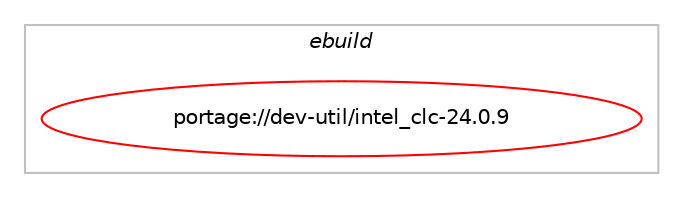 digraph prolog {

# *************
# Graph options
# *************

newrank=true;
concentrate=true;
compound=true;
graph [rankdir=LR,fontname=Helvetica,fontsize=10,ranksep=1.5];#, ranksep=2.5, nodesep=0.2];
edge  [arrowhead=vee];
node  [fontname=Helvetica,fontsize=10];

# **********
# The ebuild
# **********

subgraph cluster_leftcol {
color=gray;
label=<<i>ebuild</i>>;
id [label="portage://dev-util/intel_clc-24.0.9", color=red, width=4, href="../dev-util/intel_clc-24.0.9.svg"];
}

# ****************
# The dependencies
# ****************

subgraph cluster_midcol {
color=gray;
label=<<i>dependencies</i>>;
subgraph cluster_compile {
fillcolor="#eeeeee";
style=filled;
label=<<i>compile</i>>;
# *** BEGIN UNKNOWN DEPENDENCY TYPE (TODO) ***
# id -> equal(use_conditional_group(positive,llvm_slot_16,portage://dev-util/intel_clc-24.0.9,[package_dependency(portage://dev-util/intel_clc-24.0.9,install,no,dev-util,spirv-llvm-translator,none,[,,],[slot(16)],[]),package_dependency(portage://dev-util/intel_clc-24.0.9,install,no,sys-devel,clang,none,[,,],[slot(16)],[]),package_dependency(portage://dev-util/intel_clc-24.0.9,install,no,sys-devel,llvm,none,[,,],[slot(16)],[])]))
# *** END UNKNOWN DEPENDENCY TYPE (TODO) ***

# *** BEGIN UNKNOWN DEPENDENCY TYPE (TODO) ***
# id -> equal(use_conditional_group(positive,llvm_slot_17,portage://dev-util/intel_clc-24.0.9,[package_dependency(portage://dev-util/intel_clc-24.0.9,install,no,dev-util,spirv-llvm-translator,none,[,,],[slot(17)],[]),package_dependency(portage://dev-util/intel_clc-24.0.9,install,no,sys-devel,clang,none,[,,],[slot(17)],[]),package_dependency(portage://dev-util/intel_clc-24.0.9,install,no,sys-devel,llvm,none,[,,],[slot(17)],[])]))
# *** END UNKNOWN DEPENDENCY TYPE (TODO) ***

# *** BEGIN UNKNOWN DEPENDENCY TYPE (TODO) ***
# id -> equal(package_dependency(portage://dev-util/intel_clc-24.0.9,install,no,dev-libs,expat,none,[,,],[],[]))
# *** END UNKNOWN DEPENDENCY TYPE (TODO) ***

# *** BEGIN UNKNOWN DEPENDENCY TYPE (TODO) ***
# id -> equal(package_dependency(portage://dev-util/intel_clc-24.0.9,install,no,dev-libs,libclc,none,[,,],[],[]))
# *** END UNKNOWN DEPENDENCY TYPE (TODO) ***

# *** BEGIN UNKNOWN DEPENDENCY TYPE (TODO) ***
# id -> equal(package_dependency(portage://dev-util/intel_clc-24.0.9,install,no,dev-util,spirv-tools,none,[,,],[],[]))
# *** END UNKNOWN DEPENDENCY TYPE (TODO) ***

# *** BEGIN UNKNOWN DEPENDENCY TYPE (TODO) ***
# id -> equal(package_dependency(portage://dev-util/intel_clc-24.0.9,install,no,sys-libs,zlib,greaterequal,[1.2.8,,,1.2.8],any_same_slot,[]))
# *** END UNKNOWN DEPENDENCY TYPE (TODO) ***

# *** BEGIN UNKNOWN DEPENDENCY TYPE (TODO) ***
# id -> equal(package_dependency(portage://dev-util/intel_clc-24.0.9,install,no,x11-libs,libdrm,none,[,,],[],[]))
# *** END UNKNOWN DEPENDENCY TYPE (TODO) ***

}
subgraph cluster_compileandrun {
fillcolor="#eeeeee";
style=filled;
label=<<i>compile and run</i>>;
}
subgraph cluster_run {
fillcolor="#eeeeee";
style=filled;
label=<<i>run</i>>;
# *** BEGIN UNKNOWN DEPENDENCY TYPE (TODO) ***
# id -> equal(use_conditional_group(positive,llvm_slot_16,portage://dev-util/intel_clc-24.0.9,[package_dependency(portage://dev-util/intel_clc-24.0.9,run,no,dev-util,spirv-llvm-translator,none,[,,],[slot(16)],[]),package_dependency(portage://dev-util/intel_clc-24.0.9,run,no,sys-devel,clang,none,[,,],[slot(16)],[]),package_dependency(portage://dev-util/intel_clc-24.0.9,run,no,sys-devel,llvm,none,[,,],[slot(16)],[])]))
# *** END UNKNOWN DEPENDENCY TYPE (TODO) ***

# *** BEGIN UNKNOWN DEPENDENCY TYPE (TODO) ***
# id -> equal(use_conditional_group(positive,llvm_slot_17,portage://dev-util/intel_clc-24.0.9,[package_dependency(portage://dev-util/intel_clc-24.0.9,run,no,dev-util,spirv-llvm-translator,none,[,,],[slot(17)],[]),package_dependency(portage://dev-util/intel_clc-24.0.9,run,no,sys-devel,clang,none,[,,],[slot(17)],[]),package_dependency(portage://dev-util/intel_clc-24.0.9,run,no,sys-devel,llvm,none,[,,],[slot(17)],[])]))
# *** END UNKNOWN DEPENDENCY TYPE (TODO) ***

# *** BEGIN UNKNOWN DEPENDENCY TYPE (TODO) ***
# id -> equal(package_dependency(portage://dev-util/intel_clc-24.0.9,run,no,dev-libs,libclc,none,[,,],[],[]))
# *** END UNKNOWN DEPENDENCY TYPE (TODO) ***

# *** BEGIN UNKNOWN DEPENDENCY TYPE (TODO) ***
# id -> equal(package_dependency(portage://dev-util/intel_clc-24.0.9,run,no,dev-util,spirv-tools,none,[,,],[],[]))
# *** END UNKNOWN DEPENDENCY TYPE (TODO) ***

# *** BEGIN UNKNOWN DEPENDENCY TYPE (TODO) ***
# id -> equal(package_dependency(portage://dev-util/intel_clc-24.0.9,run,no,sys-libs,zlib,greaterequal,[1.2.8,,,1.2.8],any_same_slot,[]))
# *** END UNKNOWN DEPENDENCY TYPE (TODO) ***

# *** BEGIN UNKNOWN DEPENDENCY TYPE (TODO) ***
# id -> equal(package_dependency(portage://dev-util/intel_clc-24.0.9,run,no,x11-libs,libdrm,none,[,,],[],[]))
# *** END UNKNOWN DEPENDENCY TYPE (TODO) ***

}
}

# **************
# The candidates
# **************

subgraph cluster_choices {
rank=same;
color=gray;
label=<<i>candidates</i>>;

}

}
